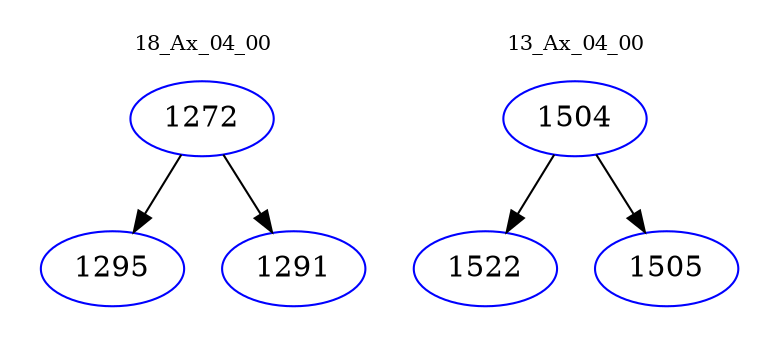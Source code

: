digraph{
subgraph cluster_0 {
color = white
label = "18_Ax_04_00";
fontsize=10;
T0_1272 [label="1272", color="blue"]
T0_1272 -> T0_1295 [color="black"]
T0_1295 [label="1295", color="blue"]
T0_1272 -> T0_1291 [color="black"]
T0_1291 [label="1291", color="blue"]
}
subgraph cluster_1 {
color = white
label = "13_Ax_04_00";
fontsize=10;
T1_1504 [label="1504", color="blue"]
T1_1504 -> T1_1522 [color="black"]
T1_1522 [label="1522", color="blue"]
T1_1504 -> T1_1505 [color="black"]
T1_1505 [label="1505", color="blue"]
}
}

